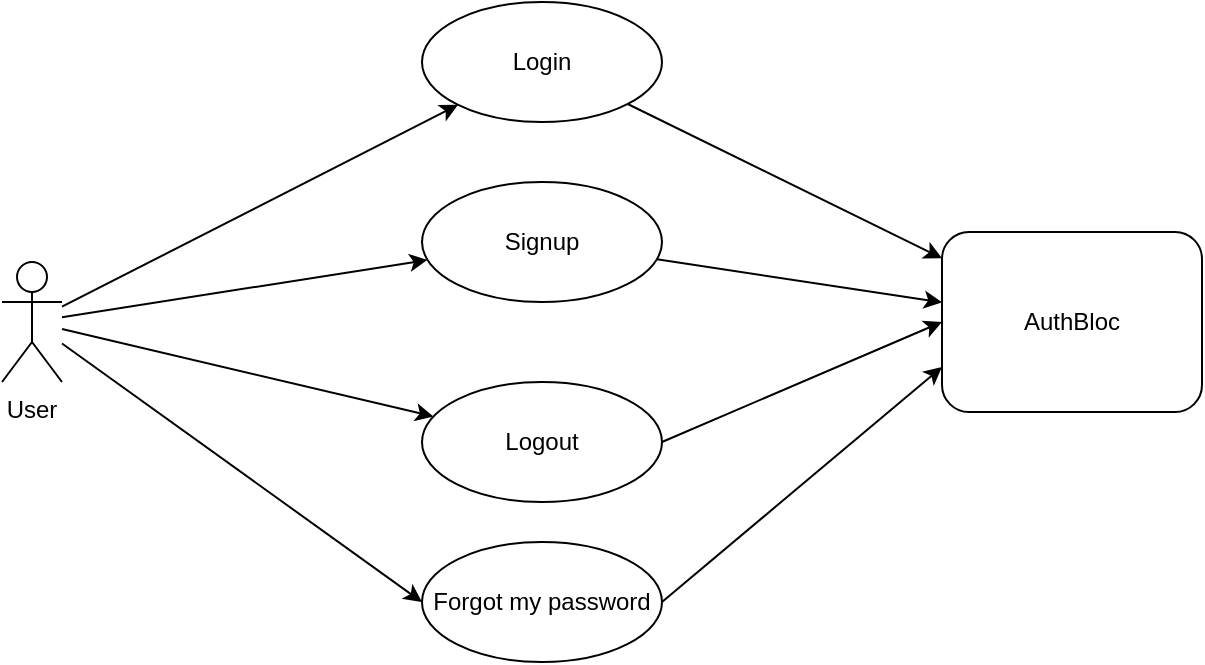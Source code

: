<mxfile version="26.0.2">
  <diagram name="Auth Use Cases" id="j4PoPlTL41rEnhjDZyxq">
    <mxGraphModel dx="646" dy="467" grid="1" gridSize="10" guides="1" tooltips="1" connect="1" arrows="1" fold="1" page="1" pageScale="1" pageWidth="850" pageHeight="1100" math="0" shadow="0">
      <root>
        <mxCell id="0" />
        <mxCell id="1" parent="0" />
        <mxCell id="Z8KyT9ZamP1omeRl6AZK-2" style="rounded=0;orthogonalLoop=1;jettySize=auto;html=1;entryX=0;entryY=0.5;entryDx=0;entryDy=0;" edge="1" parent="1" source="ELmv1lRLfs2C5lO6UADp-2" target="Z8KyT9ZamP1omeRl6AZK-1">
          <mxGeometry relative="1" as="geometry" />
        </mxCell>
        <mxCell id="ELmv1lRLfs2C5lO6UADp-2" value="User" style="shape=umlActor;verticalLabelPosition=bottom;verticalAlign=top;" parent="1" vertex="1">
          <mxGeometry x="40" y="180" width="30" height="60" as="geometry" />
        </mxCell>
        <mxCell id="ELmv1lRLfs2C5lO6UADp-3" value="Login" style="ellipse;whiteSpace=wrap;html=1;aspect=fixed;" parent="1" vertex="1">
          <mxGeometry x="250" y="50" width="120" height="60" as="geometry" />
        </mxCell>
        <mxCell id="ELmv1lRLfs2C5lO6UADp-4" value="Signup" style="ellipse;whiteSpace=wrap;html=1;aspect=fixed;" parent="1" vertex="1">
          <mxGeometry x="250" y="140" width="120" height="60" as="geometry" />
        </mxCell>
        <mxCell id="ELmv1lRLfs2C5lO6UADp-5" value="Logout" style="ellipse;whiteSpace=wrap;html=1;aspect=fixed;" parent="1" vertex="1">
          <mxGeometry x="250" y="240" width="120" height="60" as="geometry" />
        </mxCell>
        <mxCell id="ELmv1lRLfs2C5lO6UADp-6" value="AuthBloc" style="rounded=1;whiteSpace=wrap;html=1;" parent="1" vertex="1">
          <mxGeometry x="510" y="165" width="130" height="90" as="geometry" />
        </mxCell>
        <mxCell id="ELmv1lRLfs2C5lO6UADp-7" parent="1" source="ELmv1lRLfs2C5lO6UADp-2" target="ELmv1lRLfs2C5lO6UADp-3" edge="1">
          <mxGeometry relative="1" as="geometry" />
        </mxCell>
        <mxCell id="ELmv1lRLfs2C5lO6UADp-8" parent="1" source="ELmv1lRLfs2C5lO6UADp-2" target="ELmv1lRLfs2C5lO6UADp-4" edge="1">
          <mxGeometry relative="1" as="geometry" />
        </mxCell>
        <mxCell id="ELmv1lRLfs2C5lO6UADp-9" parent="1" source="ELmv1lRLfs2C5lO6UADp-2" target="ELmv1lRLfs2C5lO6UADp-5" edge="1">
          <mxGeometry relative="1" as="geometry" />
        </mxCell>
        <mxCell id="ELmv1lRLfs2C5lO6UADp-10" parent="1" source="ELmv1lRLfs2C5lO6UADp-3" target="ELmv1lRLfs2C5lO6UADp-6" edge="1">
          <mxGeometry relative="1" as="geometry" />
        </mxCell>
        <mxCell id="ELmv1lRLfs2C5lO6UADp-11" parent="1" source="ELmv1lRLfs2C5lO6UADp-4" target="ELmv1lRLfs2C5lO6UADp-6" edge="1">
          <mxGeometry relative="1" as="geometry" />
        </mxCell>
        <mxCell id="ELmv1lRLfs2C5lO6UADp-12" style="entryX=0;entryY=0.5;entryDx=0;entryDy=0;exitX=1;exitY=0.5;exitDx=0;exitDy=0;" parent="1" source="ELmv1lRLfs2C5lO6UADp-5" target="ELmv1lRLfs2C5lO6UADp-6" edge="1">
          <mxGeometry relative="1" as="geometry" />
        </mxCell>
        <mxCell id="Z8KyT9ZamP1omeRl6AZK-3" style="rounded=0;orthogonalLoop=1;jettySize=auto;html=1;entryX=0;entryY=0.75;entryDx=0;entryDy=0;exitX=1;exitY=0.5;exitDx=0;exitDy=0;" edge="1" parent="1" source="Z8KyT9ZamP1omeRl6AZK-1" target="ELmv1lRLfs2C5lO6UADp-6">
          <mxGeometry relative="1" as="geometry" />
        </mxCell>
        <mxCell id="Z8KyT9ZamP1omeRl6AZK-1" value="Forgot my password" style="ellipse;whiteSpace=wrap;html=1;aspect=fixed;" vertex="1" parent="1">
          <mxGeometry x="250" y="320" width="120" height="60" as="geometry" />
        </mxCell>
      </root>
    </mxGraphModel>
  </diagram>
</mxfile>
